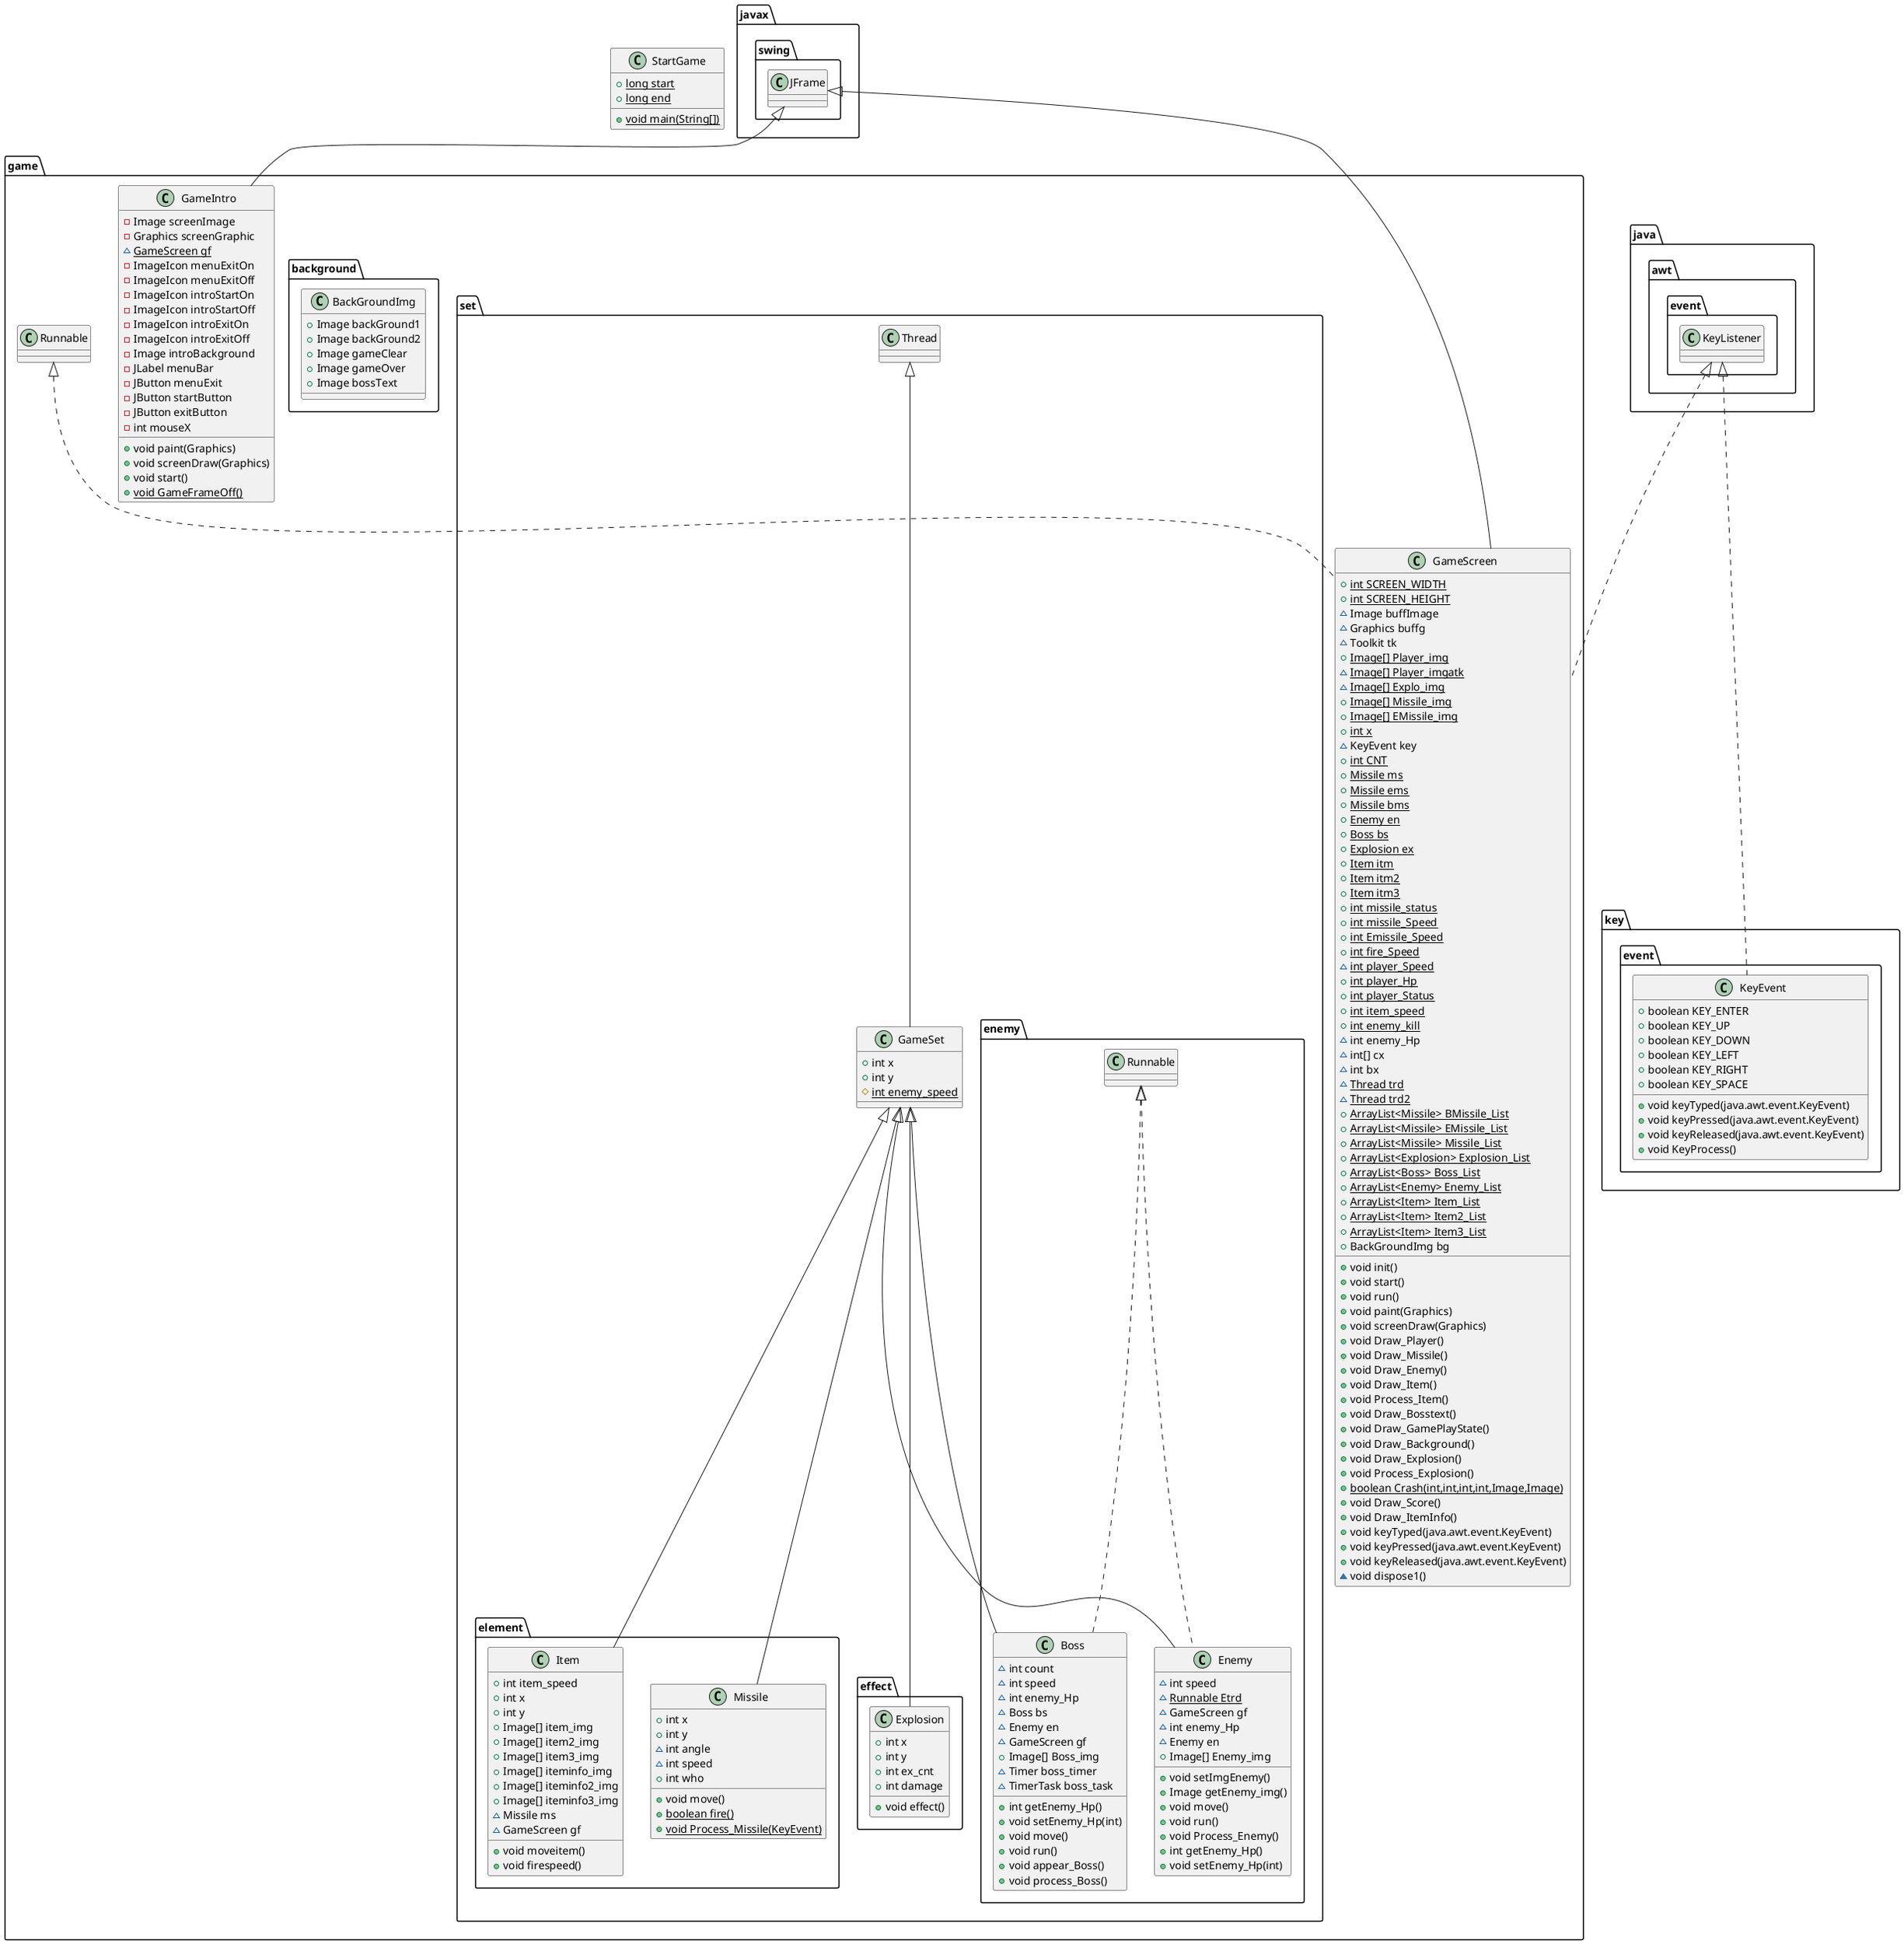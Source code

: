 @startuml
class game.set.element.Missile {
+ int x
+ int y
~ int angle
~ int speed
+ int who
+ void move()
+ {static} boolean fire()
+ {static} void Process_Missile(KeyEvent)
}
class game.background.BackGroundImg {
+ Image backGround1
+ Image backGround2
+ Image gameClear
+ Image gameOver
+ Image bossText
}
class game.set.element.Item {
+ int item_speed
+ int x
+ int y
+ Image[] item_img
+ Image[] item2_img
+ Image[] item3_img
+ Image[] iteminfo_img
+ Image[] iteminfo2_img
+ Image[] iteminfo3_img
~ Missile ms
~ GameScreen gf
+ void moveitem()
+ void firespeed()
}
class StartGame {
+ {static} long start
+ {static} long end
+ {static} void main(String[])
}
class game.GameIntro {
- Image screenImage
- Graphics screenGraphic
~ {static} GameScreen gf
- ImageIcon menuExitOn
- ImageIcon menuExitOff
- ImageIcon introStartOn
- ImageIcon introStartOff
- ImageIcon introExitOn
- ImageIcon introExitOff
- Image introBackground
- JLabel menuBar
- JButton menuExit
- JButton startButton
- JButton exitButton
- int mouseX
+ void paint(Graphics)
+ void screenDraw(Graphics)
+ void start()
+ {static} void GameFrameOff()
}
class game.set.effect.Explosion {
+ int x
+ int y
+ int ex_cnt
+ int damage
+ void effect()
}
class game.set.GameSet {
+ int x
+ int y
# {static} int enemy_speed
}
class game.set.enemy.Boss {
~ int count
~ int speed
~ int enemy_Hp
~ Boss bs
~ Enemy en
~ GameScreen gf
+ Image[] Boss_img
~ Timer boss_timer
~ TimerTask boss_task
+ int getEnemy_Hp()
+ void setEnemy_Hp(int)
+ void move()
+ void run()
+ void appear_Boss()
+ void process_Boss()
}
class game.GameScreen {
+ {static} int SCREEN_WIDTH
+ {static} int SCREEN_HEIGHT
~ Image buffImage
~ Graphics buffg
~ Toolkit tk
+ {static} Image[] Player_img
~ {static} Image[] Player_imgatk
~ {static} Image[] Explo_img
+ {static} Image[] Missile_img
+ {static} Image[] EMissile_img
+ {static} int x
~ KeyEvent key
+ {static} int CNT
+ {static} Missile ms
+ {static} Missile ems
+ {static} Missile bms
+ {static} Enemy en
+ {static} Boss bs
+ {static} Explosion ex
+ {static} Item itm
+ {static} Item itm2
+ {static} Item itm3
+ {static} int missile_status
+ {static} int missile_Speed
+ {static} int Emissile_Speed
+ {static} int fire_Speed
~ {static} int player_Speed
+ {static} int player_Hp
+ {static} int player_Status
+ {static} int item_speed
+ {static} int enemy_kill
~ int enemy_Hp
~ int[] cx
~ int bx
~ {static} Thread trd
~ {static} Thread trd2
+ {static} ArrayList<Missile> BMissile_List
+ {static} ArrayList<Missile> EMissile_List
+ {static} ArrayList<Missile> Missile_List
+ {static} ArrayList<Explosion> Explosion_List
+ {static} ArrayList<Boss> Boss_List
+ {static} ArrayList<Enemy> Enemy_List
+ {static} ArrayList<Item> Item_List
+ {static} ArrayList<Item> Item2_List
+ {static} ArrayList<Item> Item3_List
+ BackGroundImg bg
+ void init()
+ void start()
+ void run()
+ void paint(Graphics)
+ void screenDraw(Graphics)
+ void Draw_Player()
+ void Draw_Missile()
+ void Draw_Enemy()
+ void Draw_Item()
+ void Process_Item()
+ void Draw_Bosstext()
+ void Draw_GamePlayState()
+ void Draw_Background()
+ void Draw_Explosion()
+ void Process_Explosion()
+ {static} boolean Crash(int,int,int,int,Image,Image)
+ void Draw_Score()
+ void Draw_ItemInfo()
+ void keyTyped(java.awt.event.KeyEvent)
+ void keyPressed(java.awt.event.KeyEvent)
+ void keyReleased(java.awt.event.KeyEvent)
~ void dispose1()
}
class game.set.enemy.Enemy {
~ int speed
~ {static} Runnable Etrd
~ GameScreen gf
~ int enemy_Hp
~ Enemy en
+ Image[] Enemy_img
+ void setImgEnemy()
+ Image getEnemy_img()
+ void move()
+ void run()
+ void Process_Enemy()
+ int getEnemy_Hp()
+ void setEnemy_Hp(int)
}
class key.event.KeyEvent {
+ boolean KEY_ENTER
+ boolean KEY_UP
+ boolean KEY_DOWN
+ boolean KEY_LEFT
+ boolean KEY_RIGHT
+ boolean KEY_SPACE
+ void keyTyped(java.awt.event.KeyEvent)
+ void keyPressed(java.awt.event.KeyEvent)
+ void keyReleased(java.awt.event.KeyEvent)
+ void KeyProcess()
}


game.set.GameSet <|-- game.set.element.Missile
game.set.GameSet <|-- game.set.element.Item
javax.swing.JFrame <|-- game.GameIntro
game.set.GameSet <|-- game.set.effect.Explosion
game.set.Thread <|-- game.set.GameSet
game.set.enemy.Runnable <|.. game.set.enemy.Boss
game.set.GameSet <|-- game.set.enemy.Boss
java.awt.event.KeyListener <|.. game.GameScreen
game.Runnable <|.. game.GameScreen
javax.swing.JFrame <|-- game.GameScreen
game.set.enemy.Runnable <|.. game.set.enemy.Enemy
game.set.GameSet <|-- game.set.enemy.Enemy
java.awt.event.KeyListener <|.. key.event.KeyEvent
@enduml